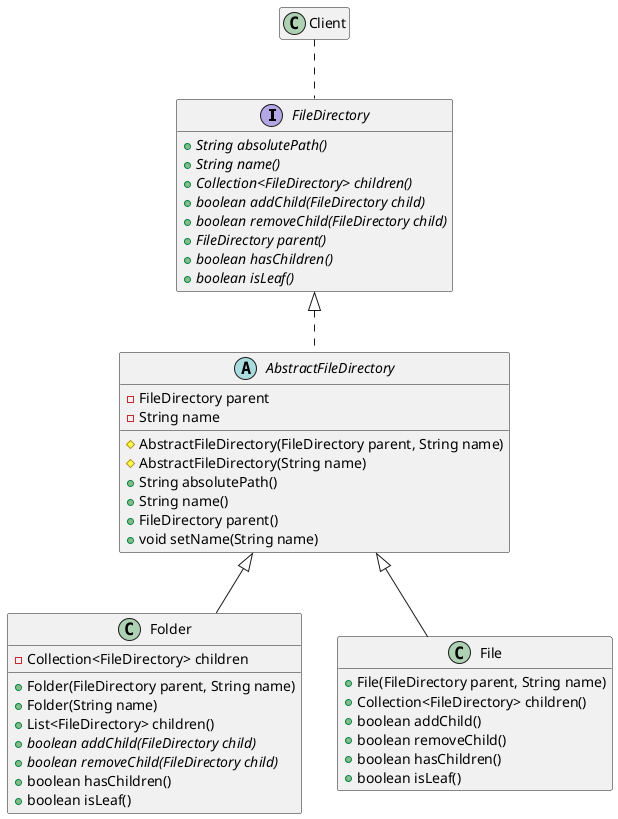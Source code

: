 @startuml

interface FileDirectory {
    + {abstract} String absolutePath()
    + {abstract} String name()
    + {abstract} Collection<FileDirectory> children()
    + {abstract} boolean addChild(FileDirectory child)
    + {abstract} boolean removeChild(FileDirectory child)
    + {abstract} FileDirectory parent()
    + {abstract} boolean hasChildren()
    + {abstract} boolean isLeaf()
}

abstract class AbstractFileDirectory implements FileDirectory {
    - FileDirectory parent
    - String name
    # AbstractFileDirectory(FileDirectory parent, String name)
    # AbstractFileDirectory(String name)
    + String absolutePath()
    + String name()
    + FileDirectory parent()
    + void setName(String name)
}

class Folder extends AbstractFileDirectory {
    - Collection<FileDirectory> children
    + Folder(FileDirectory parent, String name)
    + Folder(String name)
    + List<FileDirectory> children()
    + {abstract} boolean addChild(FileDirectory child)
    + {abstract} boolean removeChild(FileDirectory child)
    + boolean hasChildren()
    + boolean isLeaf()
}


class File extends AbstractFileDirectory {
    + File(FileDirectory parent, String name)
    + Collection<FileDirectory> children()
    + boolean addChild()
    + boolean removeChild()
    + boolean hasChildren()
    + boolean isLeaf()
}

class Client

Client .. FileDirectory

hide empty members

@enduml